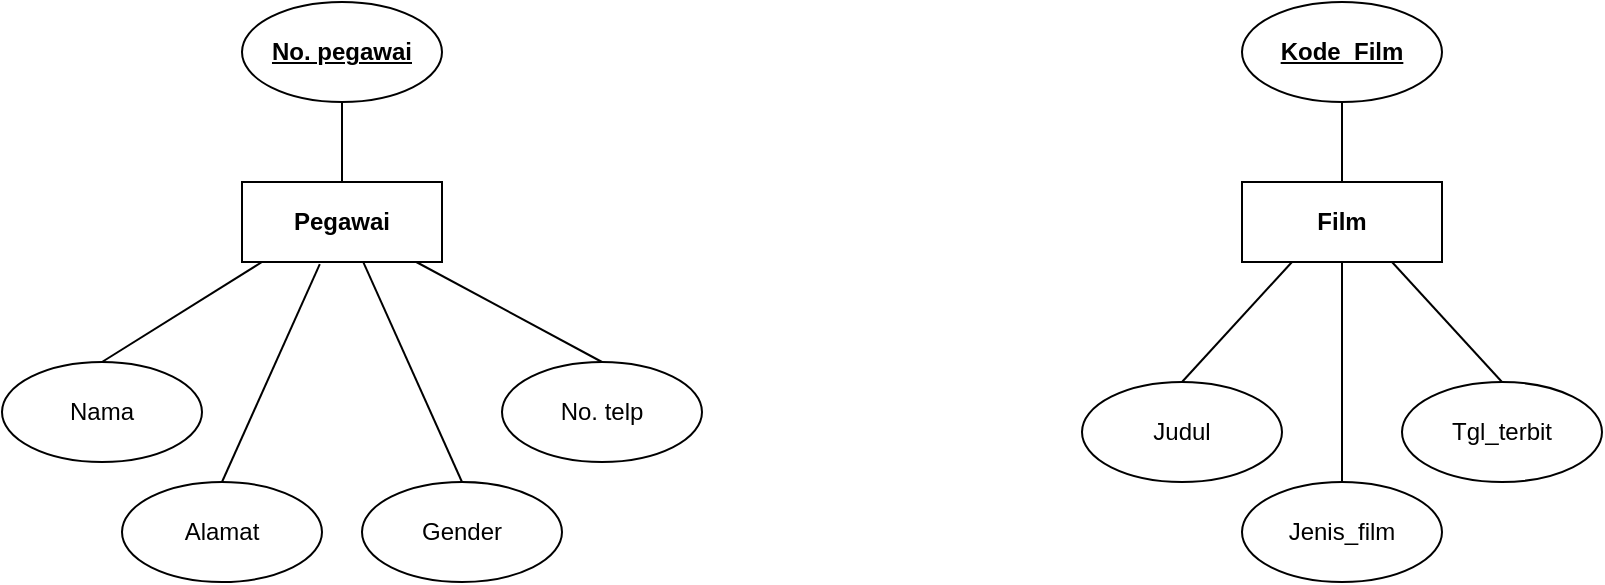 <mxfile version="16.6.4" type="github">
  <diagram id="R2lEEEUBdFMjLlhIrx00" name="Page-1">
    <mxGraphModel dx="948" dy="395" grid="1" gridSize="10" guides="1" tooltips="1" connect="1" arrows="1" fold="1" page="1" pageScale="1" pageWidth="850" pageHeight="1100" math="0" shadow="0" extFonts="Permanent Marker^https://fonts.googleapis.com/css?family=Permanent+Marker">
      <root>
        <mxCell id="0" />
        <mxCell id="1" parent="0" />
        <mxCell id="IAhGSMrXwPg0kfitmQvQ-1" value="Pegawai" style="rounded=0;whiteSpace=wrap;html=1;fontStyle=1" vertex="1" parent="1">
          <mxGeometry x="130" y="210" width="100" height="40" as="geometry" />
        </mxCell>
        <mxCell id="IAhGSMrXwPg0kfitmQvQ-2" value="&lt;u&gt;&lt;b&gt;No. pegawai&lt;/b&gt;&lt;/u&gt;" style="ellipse;whiteSpace=wrap;html=1;rounded=0;" vertex="1" parent="1">
          <mxGeometry x="130" y="120" width="100" height="50" as="geometry" />
        </mxCell>
        <mxCell id="IAhGSMrXwPg0kfitmQvQ-4" value="" style="endArrow=none;html=1;rounded=0;entryX=0.5;entryY=1;entryDx=0;entryDy=0;exitX=0.5;exitY=0;exitDx=0;exitDy=0;" edge="1" parent="1" source="IAhGSMrXwPg0kfitmQvQ-1" target="IAhGSMrXwPg0kfitmQvQ-2">
          <mxGeometry width="50" height="50" relative="1" as="geometry">
            <mxPoint x="210" y="230" as="sourcePoint" />
            <mxPoint x="260" y="180" as="targetPoint" />
          </mxGeometry>
        </mxCell>
        <mxCell id="IAhGSMrXwPg0kfitmQvQ-7" value="Alamat" style="ellipse;whiteSpace=wrap;html=1;rounded=0;" vertex="1" parent="1">
          <mxGeometry x="70" y="360" width="100" height="50" as="geometry" />
        </mxCell>
        <mxCell id="IAhGSMrXwPg0kfitmQvQ-8" value="" style="endArrow=none;html=1;rounded=0;exitX=0.389;exitY=1.027;exitDx=0;exitDy=0;exitPerimeter=0;entryX=0.5;entryY=0;entryDx=0;entryDy=0;" edge="1" target="IAhGSMrXwPg0kfitmQvQ-7" parent="1" source="IAhGSMrXwPg0kfitmQvQ-1">
          <mxGeometry width="50" height="50" relative="1" as="geometry">
            <mxPoint x="180" y="380" as="sourcePoint" />
            <mxPoint x="180" y="290" as="targetPoint" />
          </mxGeometry>
        </mxCell>
        <mxCell id="IAhGSMrXwPg0kfitmQvQ-9" value="Nama" style="ellipse;whiteSpace=wrap;html=1;rounded=0;" vertex="1" parent="1">
          <mxGeometry x="10" y="300" width="100" height="50" as="geometry" />
        </mxCell>
        <mxCell id="IAhGSMrXwPg0kfitmQvQ-10" value="" style="endArrow=none;html=1;rounded=0;exitX=0.1;exitY=1;exitDx=0;exitDy=0;exitPerimeter=0;entryX=0.5;entryY=0;entryDx=0;entryDy=0;" edge="1" target="IAhGSMrXwPg0kfitmQvQ-9" parent="1" source="IAhGSMrXwPg0kfitmQvQ-1">
          <mxGeometry width="50" height="50" relative="1" as="geometry">
            <mxPoint x="60" y="250" as="sourcePoint" />
            <mxPoint x="60" y="300" as="targetPoint" />
          </mxGeometry>
        </mxCell>
        <mxCell id="IAhGSMrXwPg0kfitmQvQ-11" value="No. telp" style="ellipse;whiteSpace=wrap;html=1;rounded=0;" vertex="1" parent="1">
          <mxGeometry x="260" y="300" width="100" height="50" as="geometry" />
        </mxCell>
        <mxCell id="IAhGSMrXwPg0kfitmQvQ-12" value="" style="endArrow=none;html=1;rounded=0;entryX=0.5;entryY=0;entryDx=0;entryDy=0;" edge="1" target="IAhGSMrXwPg0kfitmQvQ-11" parent="1" source="IAhGSMrXwPg0kfitmQvQ-1">
          <mxGeometry width="50" height="50" relative="1" as="geometry">
            <mxPoint x="405" y="250" as="sourcePoint" />
            <mxPoint x="310" y="290" as="targetPoint" />
          </mxGeometry>
        </mxCell>
        <mxCell id="IAhGSMrXwPg0kfitmQvQ-13" value="" style="endArrow=none;html=1;rounded=0;exitX=0.607;exitY=1.005;exitDx=0;exitDy=0;exitPerimeter=0;entryX=0.5;entryY=0;entryDx=0;entryDy=0;" edge="1" target="IAhGSMrXwPg0kfitmQvQ-14" parent="1" source="IAhGSMrXwPg0kfitmQvQ-1">
          <mxGeometry width="50" height="50" relative="1" as="geometry">
            <mxPoint x="275" y="250" as="sourcePoint" />
            <mxPoint x="300" y="290" as="targetPoint" />
          </mxGeometry>
        </mxCell>
        <mxCell id="IAhGSMrXwPg0kfitmQvQ-14" value="Gender" style="ellipse;whiteSpace=wrap;html=1;rounded=0;" vertex="1" parent="1">
          <mxGeometry x="190" y="360" width="100" height="50" as="geometry" />
        </mxCell>
        <mxCell id="IAhGSMrXwPg0kfitmQvQ-15" value="Film" style="rounded=0;whiteSpace=wrap;html=1;fontStyle=1" vertex="1" parent="1">
          <mxGeometry x="630" y="210" width="100" height="40" as="geometry" />
        </mxCell>
        <mxCell id="IAhGSMrXwPg0kfitmQvQ-16" value="&lt;u&gt;&lt;b&gt;Kode_Film&lt;/b&gt;&lt;/u&gt;" style="ellipse;whiteSpace=wrap;html=1;rounded=0;" vertex="1" parent="1">
          <mxGeometry x="630" y="120" width="100" height="50" as="geometry" />
        </mxCell>
        <mxCell id="IAhGSMrXwPg0kfitmQvQ-17" value="" style="endArrow=none;html=1;rounded=0;entryX=0.5;entryY=1;entryDx=0;entryDy=0;exitX=0.5;exitY=0;exitDx=0;exitDy=0;" edge="1" source="IAhGSMrXwPg0kfitmQvQ-15" target="IAhGSMrXwPg0kfitmQvQ-16" parent="1">
          <mxGeometry width="50" height="50" relative="1" as="geometry">
            <mxPoint x="710" y="230" as="sourcePoint" />
            <mxPoint x="760" y="180" as="targetPoint" />
          </mxGeometry>
        </mxCell>
        <mxCell id="IAhGSMrXwPg0kfitmQvQ-18" value="Jenis_film" style="ellipse;whiteSpace=wrap;html=1;rounded=0;" vertex="1" parent="1">
          <mxGeometry x="630" y="360" width="100" height="50" as="geometry" />
        </mxCell>
        <mxCell id="IAhGSMrXwPg0kfitmQvQ-19" value="" style="endArrow=none;html=1;rounded=0;exitX=0.5;exitY=1;exitDx=0;exitDy=0;entryX=0.5;entryY=0;entryDx=0;entryDy=0;" edge="1" source="IAhGSMrXwPg0kfitmQvQ-15" target="IAhGSMrXwPg0kfitmQvQ-18" parent="1">
          <mxGeometry width="50" height="50" relative="1" as="geometry">
            <mxPoint x="680" y="380" as="sourcePoint" />
            <mxPoint x="680" y="290" as="targetPoint" />
          </mxGeometry>
        </mxCell>
        <mxCell id="IAhGSMrXwPg0kfitmQvQ-20" value="Judul" style="ellipse;whiteSpace=wrap;html=1;rounded=0;" vertex="1" parent="1">
          <mxGeometry x="550" y="310" width="100" height="50" as="geometry" />
        </mxCell>
        <mxCell id="IAhGSMrXwPg0kfitmQvQ-21" value="" style="endArrow=none;html=1;rounded=0;exitX=0.25;exitY=1;exitDx=0;exitDy=0;entryX=0.5;entryY=0;entryDx=0;entryDy=0;" edge="1" source="IAhGSMrXwPg0kfitmQvQ-15" parent="1" target="IAhGSMrXwPg0kfitmQvQ-20">
          <mxGeometry width="50" height="50" relative="1" as="geometry">
            <mxPoint x="560" y="250" as="sourcePoint" />
            <mxPoint x="560" y="300" as="targetPoint" />
          </mxGeometry>
        </mxCell>
        <mxCell id="IAhGSMrXwPg0kfitmQvQ-24" value="" style="endArrow=none;html=1;rounded=0;exitX=0.75;exitY=1;exitDx=0;exitDy=0;entryX=0.5;entryY=0;entryDx=0;entryDy=0;" edge="1" source="IAhGSMrXwPg0kfitmQvQ-15" target="IAhGSMrXwPg0kfitmQvQ-25" parent="1">
          <mxGeometry width="50" height="50" relative="1" as="geometry">
            <mxPoint x="775" y="250" as="sourcePoint" />
            <mxPoint x="800" y="290" as="targetPoint" />
          </mxGeometry>
        </mxCell>
        <mxCell id="IAhGSMrXwPg0kfitmQvQ-25" value="Tgl_terbit" style="ellipse;whiteSpace=wrap;html=1;rounded=0;" vertex="1" parent="1">
          <mxGeometry x="710" y="310" width="100" height="50" as="geometry" />
        </mxCell>
      </root>
    </mxGraphModel>
  </diagram>
</mxfile>
